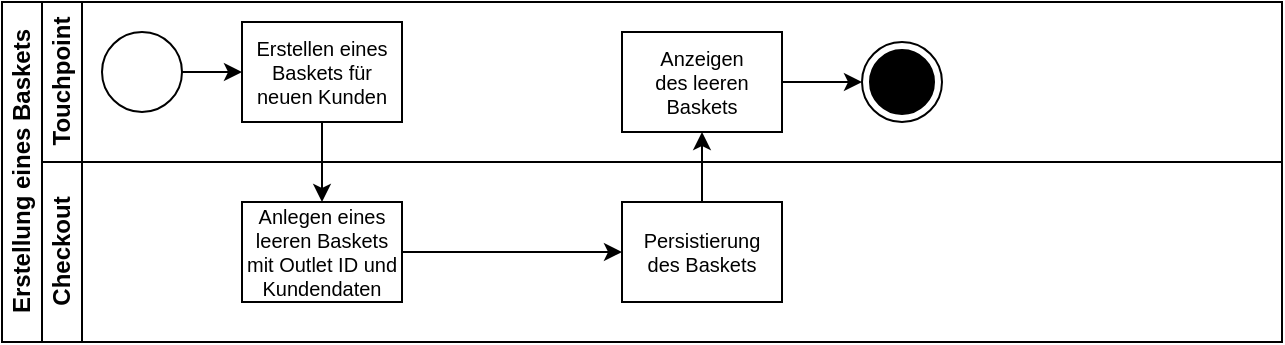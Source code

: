 <mxfile version="15.7.3" type="device"><diagram id="ItlDJ3JDJ0UHt8xI12Ax" name="Seite-1"><mxGraphModel dx="1102" dy="1025" grid="1" gridSize="10" guides="1" tooltips="1" connect="1" arrows="1" fold="1" page="1" pageScale="1" pageWidth="1169" pageHeight="827" math="0" shadow="0"><root><mxCell id="0"/><mxCell id="1" parent="0"/><mxCell id="it-JkuDZFK4TNGMms_fq-15" value="Erstellung eines Baskets" style="swimlane;html=1;childLayout=stackLayout;resizeParent=1;resizeParentMax=0;horizontal=0;startSize=20;horizontalStack=0;fontColor=#000000;strokeColor=#000000;fillColor=none;" parent="1" vertex="1"><mxGeometry x="10" y="40" width="640" height="170" as="geometry"/></mxCell><mxCell id="it-JkuDZFK4TNGMms_fq-16" value="Touchpoint" style="swimlane;html=1;startSize=20;horizontal=0;fontColor=#000000;strokeColor=#000000;fillColor=none;" parent="it-JkuDZFK4TNGMms_fq-15" vertex="1"><mxGeometry x="20" width="620" height="80" as="geometry"/></mxCell><mxCell id="it-JkuDZFK4TNGMms_fq-17" value="" style="edgeStyle=orthogonalEdgeStyle;rounded=0;orthogonalLoop=1;jettySize=auto;html=1;fontColor=#000000;strokeColor=#000000;" parent="it-JkuDZFK4TNGMms_fq-16" source="it-JkuDZFK4TNGMms_fq-18" target="it-JkuDZFK4TNGMms_fq-19" edge="1"><mxGeometry relative="1" as="geometry"/></mxCell><mxCell id="it-JkuDZFK4TNGMms_fq-18" value="" style="ellipse;whiteSpace=wrap;html=1;fontColor=#000000;strokeColor=#000000;fillColor=#FFFFFF;" parent="it-JkuDZFK4TNGMms_fq-16" vertex="1"><mxGeometry x="30" y="15" width="40" height="40" as="geometry"/></mxCell><mxCell id="it-JkuDZFK4TNGMms_fq-19" value="Erstellen eines&#10;Baskets für&#10;neuen Kunden" style="rounded=0;fontFamily=Helvetica;fontSize=10;fontColor=#000000;align=center;strokeColor=#000000;fillColor=#FFFFFF;" parent="it-JkuDZFK4TNGMms_fq-16" vertex="1"><mxGeometry x="100" y="10" width="80" height="50" as="geometry"/></mxCell><mxCell id="it-JkuDZFK4TNGMms_fq-20" style="edgeStyle=orthogonalEdgeStyle;rounded=0;orthogonalLoop=1;jettySize=auto;html=1;fontSize=10;fontColor=#000000;strokeColor=#000000;" parent="it-JkuDZFK4TNGMms_fq-16" source="it-JkuDZFK4TNGMms_fq-21" target="it-JkuDZFK4TNGMms_fq-22" edge="1"><mxGeometry relative="1" as="geometry"/></mxCell><mxCell id="it-JkuDZFK4TNGMms_fq-21" value="Anzeigen&#10;des leeren&#10;Baskets" style="rounded=0;fontFamily=Helvetica;fontSize=10;fontColor=#000000;align=center;strokeColor=#000000;fillColor=#FFFFFF;" parent="it-JkuDZFK4TNGMms_fq-16" vertex="1"><mxGeometry x="290" y="15" width="80" height="50" as="geometry"/></mxCell><mxCell id="it-JkuDZFK4TNGMms_fq-22" value="" style="ellipse;html=1;shape=endState;fillColor=#000000;strokeColor=#000000;fontSize=10;fontColor=#000000;" parent="it-JkuDZFK4TNGMms_fq-16" vertex="1"><mxGeometry x="410" y="20" width="40" height="40" as="geometry"/></mxCell><mxCell id="it-JkuDZFK4TNGMms_fq-23" value="Checkout" style="swimlane;html=1;startSize=20;horizontal=0;fontColor=#000000;strokeColor=#000000;fillColor=none;" parent="it-JkuDZFK4TNGMms_fq-15" vertex="1"><mxGeometry x="20" y="80" width="620" height="90" as="geometry"/></mxCell><mxCell id="it-JkuDZFK4TNGMms_fq-24" value="" style="edgeStyle=orthogonalEdgeStyle;rounded=0;orthogonalLoop=1;jettySize=auto;html=1;endArrow=classic;endFill=1;fontColor=#000000;strokeColor=#000000;" parent="it-JkuDZFK4TNGMms_fq-23" source="it-JkuDZFK4TNGMms_fq-25" target="it-JkuDZFK4TNGMms_fq-26" edge="1"><mxGeometry relative="1" as="geometry"><mxPoint x="260" y="60" as="targetPoint"/></mxGeometry></mxCell><mxCell id="it-JkuDZFK4TNGMms_fq-25" value="Anlegen eines&#10;leeren Baskets&#10;mit Outlet ID und&#10;Kundendaten" style="rounded=0;fontFamily=Helvetica;fontSize=10;fontColor=#000000;align=center;strokeColor=#000000;fillColor=#FFFFFF;" parent="it-JkuDZFK4TNGMms_fq-23" vertex="1"><mxGeometry x="100" y="20" width="80" height="50" as="geometry"/></mxCell><mxCell id="it-JkuDZFK4TNGMms_fq-26" value="Persistierung&#10;des Baskets" style="rounded=0;fontFamily=Helvetica;fontSize=10;fontColor=#000000;align=center;strokeColor=#000000;fillColor=#FFFFFF;" parent="it-JkuDZFK4TNGMms_fq-23" vertex="1"><mxGeometry x="290" y="20" width="80" height="50" as="geometry"/></mxCell><mxCell id="it-JkuDZFK4TNGMms_fq-27" style="edgeStyle=orthogonalEdgeStyle;rounded=0;orthogonalLoop=1;jettySize=auto;html=1;fontSize=10;fontColor=#000000;strokeColor=#000000;" parent="it-JkuDZFK4TNGMms_fq-15" source="it-JkuDZFK4TNGMms_fq-19" target="it-JkuDZFK4TNGMms_fq-25" edge="1"><mxGeometry relative="1" as="geometry"/></mxCell><mxCell id="it-JkuDZFK4TNGMms_fq-28" style="edgeStyle=orthogonalEdgeStyle;rounded=0;orthogonalLoop=1;jettySize=auto;html=1;fontSize=10;fontColor=#000000;strokeColor=#000000;" parent="it-JkuDZFK4TNGMms_fq-15" source="it-JkuDZFK4TNGMms_fq-26" target="it-JkuDZFK4TNGMms_fq-21" edge="1"><mxGeometry relative="1" as="geometry"/></mxCell></root></mxGraphModel></diagram></mxfile>